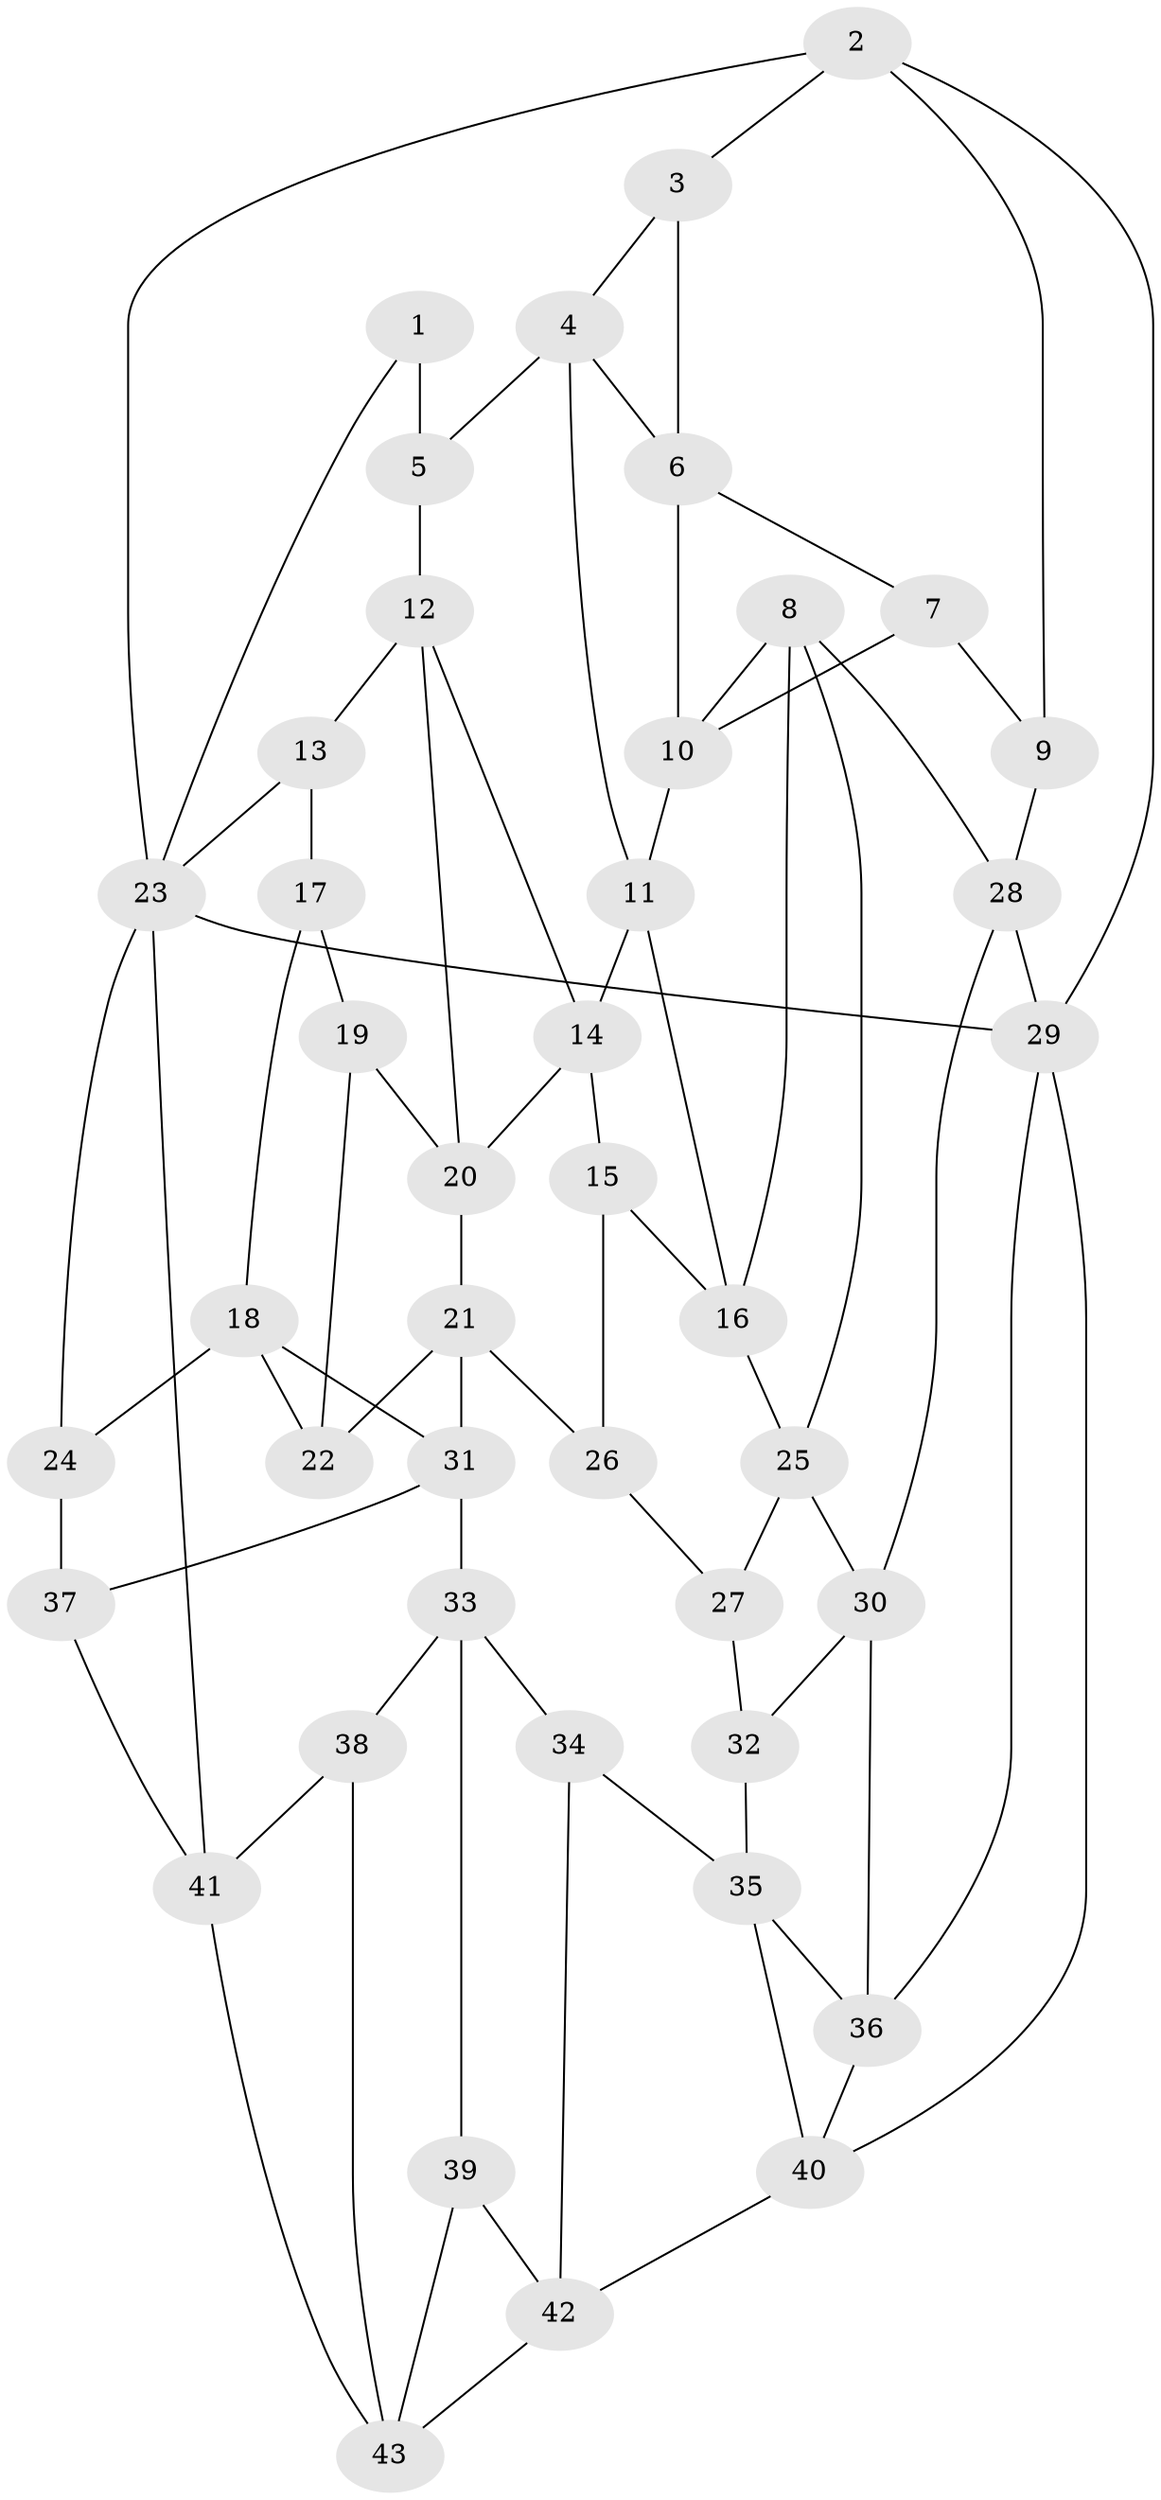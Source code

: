 // original degree distribution, {3: 0.024390243902439025, 4: 0.2926829268292683, 5: 0.4146341463414634, 6: 0.2682926829268293}
// Generated by graph-tools (version 1.1) at 2025/51/03/09/25 03:51:06]
// undirected, 43 vertices, 78 edges
graph export_dot {
graph [start="1"]
  node [color=gray90,style=filled];
  1;
  2;
  3;
  4;
  5;
  6;
  7;
  8;
  9;
  10;
  11;
  12;
  13;
  14;
  15;
  16;
  17;
  18;
  19;
  20;
  21;
  22;
  23;
  24;
  25;
  26;
  27;
  28;
  29;
  30;
  31;
  32;
  33;
  34;
  35;
  36;
  37;
  38;
  39;
  40;
  41;
  42;
  43;
  1 -- 5 [weight=2.0];
  1 -- 23 [weight=1.0];
  2 -- 3 [weight=1.0];
  2 -- 9 [weight=1.0];
  2 -- 23 [weight=1.0];
  2 -- 29 [weight=1.0];
  3 -- 4 [weight=1.0];
  3 -- 6 [weight=1.0];
  4 -- 5 [weight=1.0];
  4 -- 6 [weight=1.0];
  4 -- 11 [weight=1.0];
  5 -- 12 [weight=1.0];
  6 -- 7 [weight=1.0];
  6 -- 10 [weight=1.0];
  7 -- 9 [weight=2.0];
  7 -- 10 [weight=1.0];
  8 -- 10 [weight=1.0];
  8 -- 16 [weight=1.0];
  8 -- 25 [weight=1.0];
  8 -- 28 [weight=1.0];
  9 -- 28 [weight=1.0];
  10 -- 11 [weight=1.0];
  11 -- 14 [weight=1.0];
  11 -- 16 [weight=1.0];
  12 -- 13 [weight=1.0];
  12 -- 14 [weight=1.0];
  12 -- 20 [weight=1.0];
  13 -- 17 [weight=2.0];
  13 -- 23 [weight=1.0];
  14 -- 15 [weight=1.0];
  14 -- 20 [weight=1.0];
  15 -- 16 [weight=1.0];
  15 -- 26 [weight=2.0];
  16 -- 25 [weight=1.0];
  17 -- 18 [weight=1.0];
  17 -- 19 [weight=1.0];
  18 -- 22 [weight=1.0];
  18 -- 24 [weight=1.0];
  18 -- 31 [weight=1.0];
  19 -- 20 [weight=1.0];
  19 -- 22 [weight=2.0];
  20 -- 21 [weight=1.0];
  21 -- 22 [weight=1.0];
  21 -- 26 [weight=1.0];
  21 -- 31 [weight=1.0];
  23 -- 24 [weight=1.0];
  23 -- 29 [weight=1.0];
  23 -- 41 [weight=1.0];
  24 -- 37 [weight=2.0];
  25 -- 27 [weight=1.0];
  25 -- 30 [weight=1.0];
  26 -- 27 [weight=1.0];
  27 -- 32 [weight=2.0];
  28 -- 29 [weight=1.0];
  28 -- 30 [weight=1.0];
  29 -- 36 [weight=1.0];
  29 -- 40 [weight=1.0];
  30 -- 32 [weight=1.0];
  30 -- 36 [weight=1.0];
  31 -- 33 [weight=1.0];
  31 -- 37 [weight=1.0];
  32 -- 35 [weight=1.0];
  33 -- 34 [weight=1.0];
  33 -- 38 [weight=1.0];
  33 -- 39 [weight=1.0];
  34 -- 35 [weight=1.0];
  34 -- 42 [weight=1.0];
  35 -- 36 [weight=1.0];
  35 -- 40 [weight=1.0];
  36 -- 40 [weight=1.0];
  37 -- 41 [weight=1.0];
  38 -- 41 [weight=1.0];
  38 -- 43 [weight=1.0];
  39 -- 42 [weight=1.0];
  39 -- 43 [weight=1.0];
  40 -- 42 [weight=1.0];
  41 -- 43 [weight=1.0];
  42 -- 43 [weight=1.0];
}
